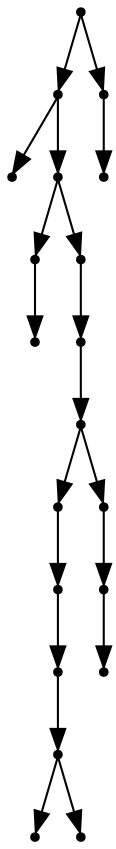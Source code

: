 digraph {
  19 [shape=point];
  16 [shape=point];
  0 [shape=point];
  15 [shape=point];
  2 [shape=point];
  1 [shape=point];
  14 [shape=point];
  13 [shape=point];
  12 [shape=point];
  8 [shape=point];
  7 [shape=point];
  6 [shape=point];
  5 [shape=point];
  3 [shape=point];
  4 [shape=point];
  11 [shape=point];
  10 [shape=point];
  9 [shape=point];
  18 [shape=point];
  17 [shape=point];
19 -> 16;
16 -> 0;
16 -> 15;
15 -> 2;
2 -> 1;
15 -> 14;
14 -> 13;
13 -> 12;
12 -> 8;
8 -> 7;
7 -> 6;
6 -> 5;
5 -> 3;
5 -> 4;
12 -> 11;
11 -> 10;
10 -> 9;
19 -> 18;
18 -> 17;
}
